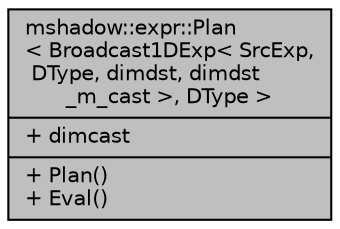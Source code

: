 digraph "mshadow::expr::Plan&lt; Broadcast1DExp&lt; SrcExp, DType, dimdst, dimdst_m_cast &gt;, DType &gt;"
{
 // LATEX_PDF_SIZE
  edge [fontname="Helvetica",fontsize="10",labelfontname="Helvetica",labelfontsize="10"];
  node [fontname="Helvetica",fontsize="10",shape=record];
  Node1 [label="{mshadow::expr::Plan\l\< Broadcast1DExp\< SrcExp,\l DType, dimdst, dimdst\l_m_cast \>, DType \>\n|+ dimcast\l|+ Plan()\l+ Eval()\l}",height=0.2,width=0.4,color="black", fillcolor="grey75", style="filled", fontcolor="black",tooltip=" "];
}
